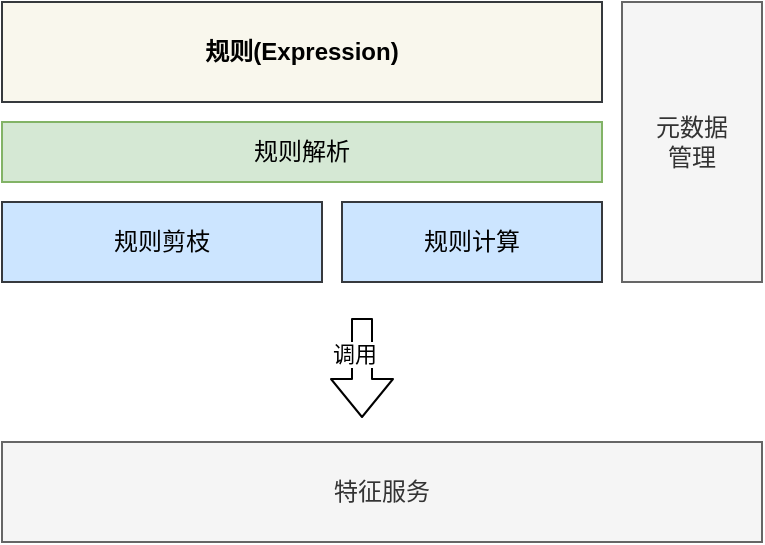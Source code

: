 <mxfile version="13.6.4" type="github">
  <diagram id="kqv_Jok6dsM3Ba1rM6-x" name="Page-1">
    <mxGraphModel dx="1261" dy="843" grid="1" gridSize="10" guides="1" tooltips="1" connect="1" arrows="1" fold="1" page="1" pageScale="1" pageWidth="827" pageHeight="1169" math="0" shadow="0">
      <root>
        <mxCell id="0" />
        <mxCell id="1" parent="0" />
        <mxCell id="su0CAzpGu9xzXqb8OC6O-1" value="&lt;b&gt;规则(Expression)&lt;/b&gt;" style="rounded=0;whiteSpace=wrap;html=1;fillColor=#f9f7ed;strokeColor=#36393d;" vertex="1" parent="1">
          <mxGeometry x="200" y="220" width="300" height="50" as="geometry" />
        </mxCell>
        <mxCell id="su0CAzpGu9xzXqb8OC6O-2" value="规则解析" style="rounded=0;whiteSpace=wrap;html=1;fillColor=#d5e8d4;strokeColor=#82b366;" vertex="1" parent="1">
          <mxGeometry x="200" y="280" width="300" height="30" as="geometry" />
        </mxCell>
        <mxCell id="su0CAzpGu9xzXqb8OC6O-3" value="特征服务" style="rounded=0;whiteSpace=wrap;html=1;fillColor=#f5f5f5;strokeColor=#666666;fontColor=#333333;" vertex="1" parent="1">
          <mxGeometry x="200" y="440" width="380" height="50" as="geometry" />
        </mxCell>
        <mxCell id="su0CAzpGu9xzXqb8OC6O-4" value="规则剪枝" style="rounded=0;whiteSpace=wrap;html=1;fillColor=#cce5ff;strokeColor=#36393d;" vertex="1" parent="1">
          <mxGeometry x="200" y="320" width="160" height="40" as="geometry" />
        </mxCell>
        <mxCell id="su0CAzpGu9xzXqb8OC6O-5" value="规则计算" style="rounded=0;whiteSpace=wrap;html=1;fillColor=#cce5ff;strokeColor=#36393d;" vertex="1" parent="1">
          <mxGeometry x="370" y="320" width="130" height="40" as="geometry" />
        </mxCell>
        <mxCell id="su0CAzpGu9xzXqb8OC6O-6" value="" style="shape=flexArrow;endArrow=classic;html=1;" edge="1" parent="1">
          <mxGeometry width="50" height="50" relative="1" as="geometry">
            <mxPoint x="380" y="378" as="sourcePoint" />
            <mxPoint x="380" y="428" as="targetPoint" />
          </mxGeometry>
        </mxCell>
        <mxCell id="su0CAzpGu9xzXqb8OC6O-7" value="调用" style="edgeLabel;html=1;align=center;verticalAlign=middle;resizable=0;points=[];" vertex="1" connectable="0" parent="su0CAzpGu9xzXqb8OC6O-6">
          <mxGeometry x="-0.28" y="-4" relative="1" as="geometry">
            <mxPoint as="offset" />
          </mxGeometry>
        </mxCell>
        <mxCell id="su0CAzpGu9xzXqb8OC6O-8" value="元数据&lt;br&gt;管理" style="rounded=0;whiteSpace=wrap;html=1;fillColor=#f5f5f5;strokeColor=#666666;fontColor=#333333;" vertex="1" parent="1">
          <mxGeometry x="510" y="220" width="70" height="140" as="geometry" />
        </mxCell>
      </root>
    </mxGraphModel>
  </diagram>
</mxfile>
